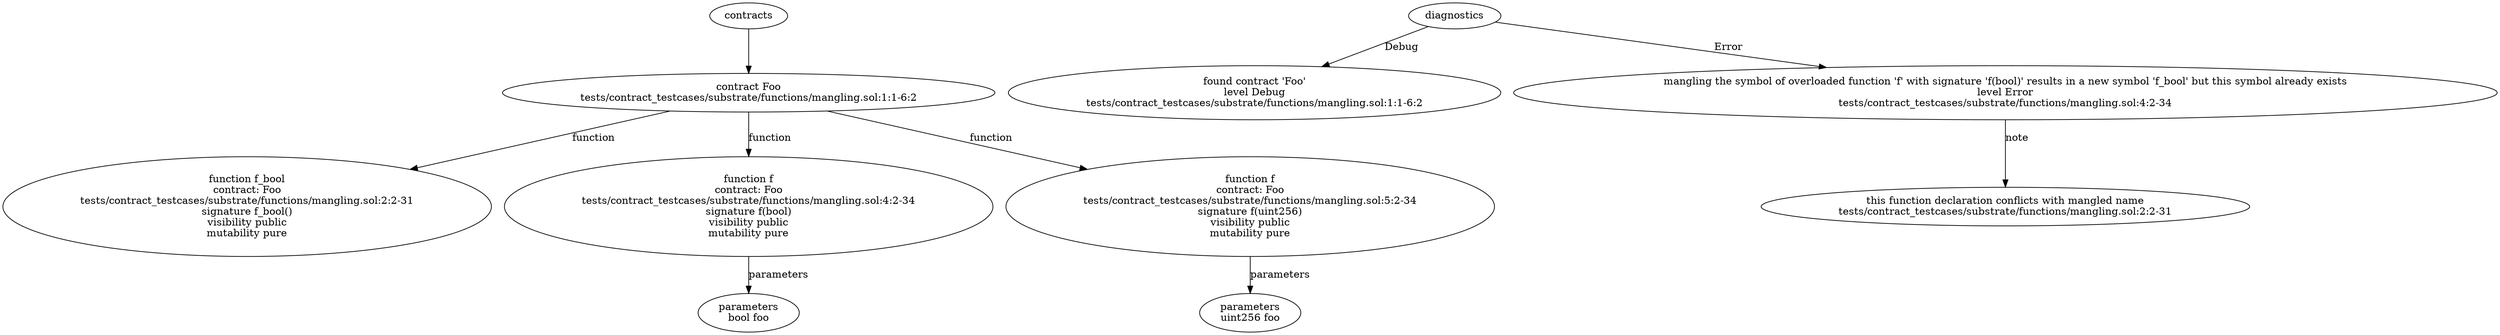 strict digraph "tests/contract_testcases/substrate/functions/mangling.sol" {
	contract [label="contract Foo\ntests/contract_testcases/substrate/functions/mangling.sol:1:1-6:2"]
	f_bool [label="function f_bool\ncontract: Foo\ntests/contract_testcases/substrate/functions/mangling.sol:2:2-31\nsignature f_bool()\nvisibility public\nmutability pure"]
	f [label="function f\ncontract: Foo\ntests/contract_testcases/substrate/functions/mangling.sol:4:2-34\nsignature f(bool)\nvisibility public\nmutability pure"]
	parameters [label="parameters\nbool foo"]
	f_5 [label="function f\ncontract: Foo\ntests/contract_testcases/substrate/functions/mangling.sol:5:2-34\nsignature f(uint256)\nvisibility public\nmutability pure"]
	parameters_6 [label="parameters\nuint256 foo"]
	diagnostic [label="found contract 'Foo'\nlevel Debug\ntests/contract_testcases/substrate/functions/mangling.sol:1:1-6:2"]
	diagnostic_9 [label="mangling the symbol of overloaded function 'f' with signature 'f(bool)' results in a new symbol 'f_bool' but this symbol already exists\nlevel Error\ntests/contract_testcases/substrate/functions/mangling.sol:4:2-34"]
	note [label="this function declaration conflicts with mangled name\ntests/contract_testcases/substrate/functions/mangling.sol:2:2-31"]
	contracts -> contract
	contract -> f_bool [label="function"]
	contract -> f [label="function"]
	f -> parameters [label="parameters"]
	contract -> f_5 [label="function"]
	f_5 -> parameters_6 [label="parameters"]
	diagnostics -> diagnostic [label="Debug"]
	diagnostics -> diagnostic_9 [label="Error"]
	diagnostic_9 -> note [label="note"]
}
